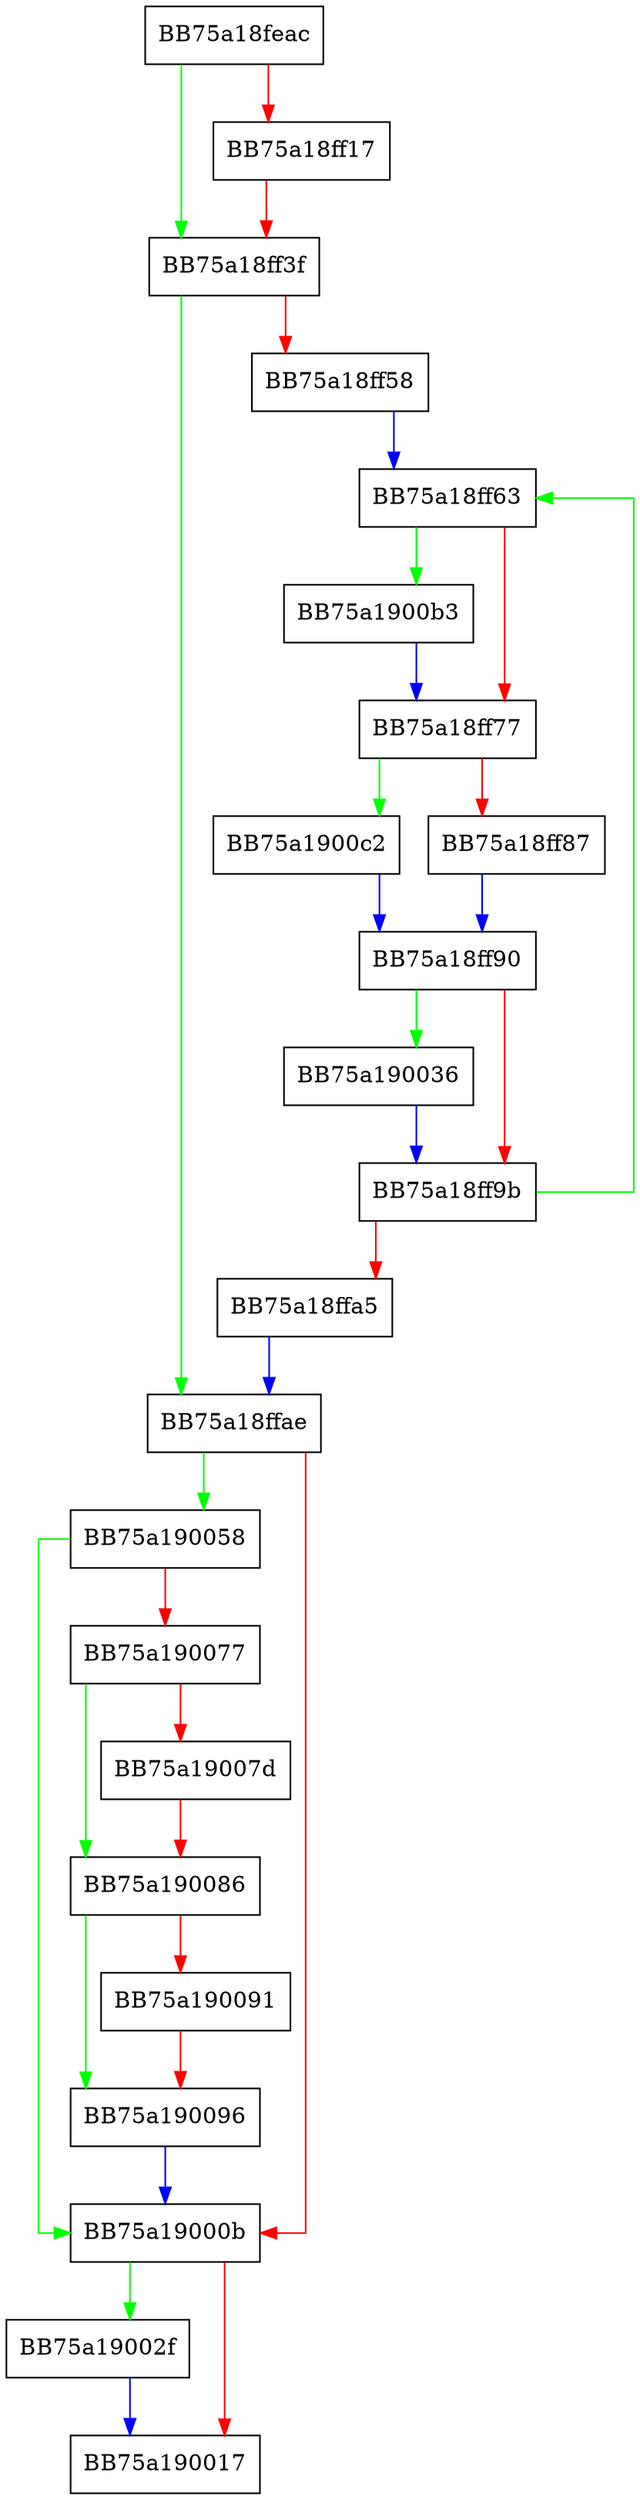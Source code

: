 digraph shift_pages {
  node [shape="box"];
  graph [splines=ortho];
  BB75a18feac -> BB75a18ff3f [color="green"];
  BB75a18feac -> BB75a18ff17 [color="red"];
  BB75a18ff17 -> BB75a18ff3f [color="red"];
  BB75a18ff3f -> BB75a18ffae [color="green"];
  BB75a18ff3f -> BB75a18ff58 [color="red"];
  BB75a18ff58 -> BB75a18ff63 [color="blue"];
  BB75a18ff63 -> BB75a1900b3 [color="green"];
  BB75a18ff63 -> BB75a18ff77 [color="red"];
  BB75a18ff77 -> BB75a1900c2 [color="green"];
  BB75a18ff77 -> BB75a18ff87 [color="red"];
  BB75a18ff87 -> BB75a18ff90 [color="blue"];
  BB75a18ff90 -> BB75a190036 [color="green"];
  BB75a18ff90 -> BB75a18ff9b [color="red"];
  BB75a18ff9b -> BB75a18ff63 [color="green"];
  BB75a18ff9b -> BB75a18ffa5 [color="red"];
  BB75a18ffa5 -> BB75a18ffae [color="blue"];
  BB75a18ffae -> BB75a190058 [color="green"];
  BB75a18ffae -> BB75a19000b [color="red"];
  BB75a19000b -> BB75a19002f [color="green"];
  BB75a19000b -> BB75a190017 [color="red"];
  BB75a19002f -> BB75a190017 [color="blue"];
  BB75a190036 -> BB75a18ff9b [color="blue"];
  BB75a190058 -> BB75a19000b [color="green"];
  BB75a190058 -> BB75a190077 [color="red"];
  BB75a190077 -> BB75a190086 [color="green"];
  BB75a190077 -> BB75a19007d [color="red"];
  BB75a19007d -> BB75a190086 [color="red"];
  BB75a190086 -> BB75a190096 [color="green"];
  BB75a190086 -> BB75a190091 [color="red"];
  BB75a190091 -> BB75a190096 [color="red"];
  BB75a190096 -> BB75a19000b [color="blue"];
  BB75a1900b3 -> BB75a18ff77 [color="blue"];
  BB75a1900c2 -> BB75a18ff90 [color="blue"];
}